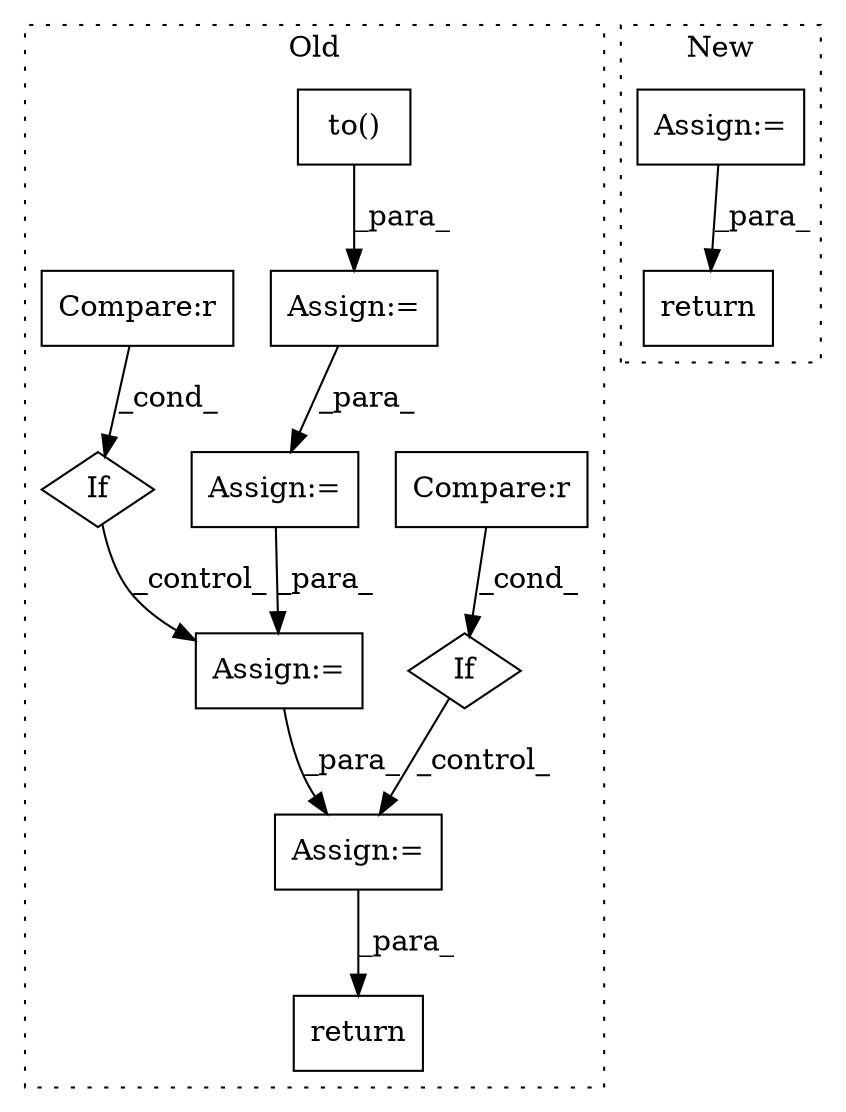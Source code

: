 digraph G {
subgraph cluster0 {
1 [label="to()" a="75" s="4508,4541" l="22,1" shape="box"];
3 [label="Assign:=" a="68" s="4678" l="3" shape="box"];
4 [label="return" a="93" s="5643" l="7" shape="box"];
5 [label="Assign:=" a="68" s="5610" l="3" shape="box"];
6 [label="Assign:=" a="68" s="4929" l="3" shape="box"];
7 [label="Assign:=" a="68" s="5521" l="3" shape="box"];
8 [label="If" a="96" s="5563,5587" l="3,19" shape="diamond"];
9 [label="Compare:r" a="40" s="5566" l="21" shape="box"];
10 [label="If" a="96" s="5477,5498" l="3,19" shape="diamond"];
11 [label="Compare:r" a="40" s="5480" l="18" shape="box"];
label = "Old";
style="dotted";
}
subgraph cluster1 {
2 [label="return" a="93" s="5886" l="7" shape="box"];
12 [label="Assign:=" a="68" s="5058" l="3" shape="box"];
label = "New";
style="dotted";
}
1 -> 3 [label="_para_"];
3 -> 6 [label="_para_"];
5 -> 4 [label="_para_"];
6 -> 7 [label="_para_"];
7 -> 5 [label="_para_"];
8 -> 5 [label="_control_"];
9 -> 8 [label="_cond_"];
10 -> 7 [label="_control_"];
11 -> 10 [label="_cond_"];
12 -> 2 [label="_para_"];
}